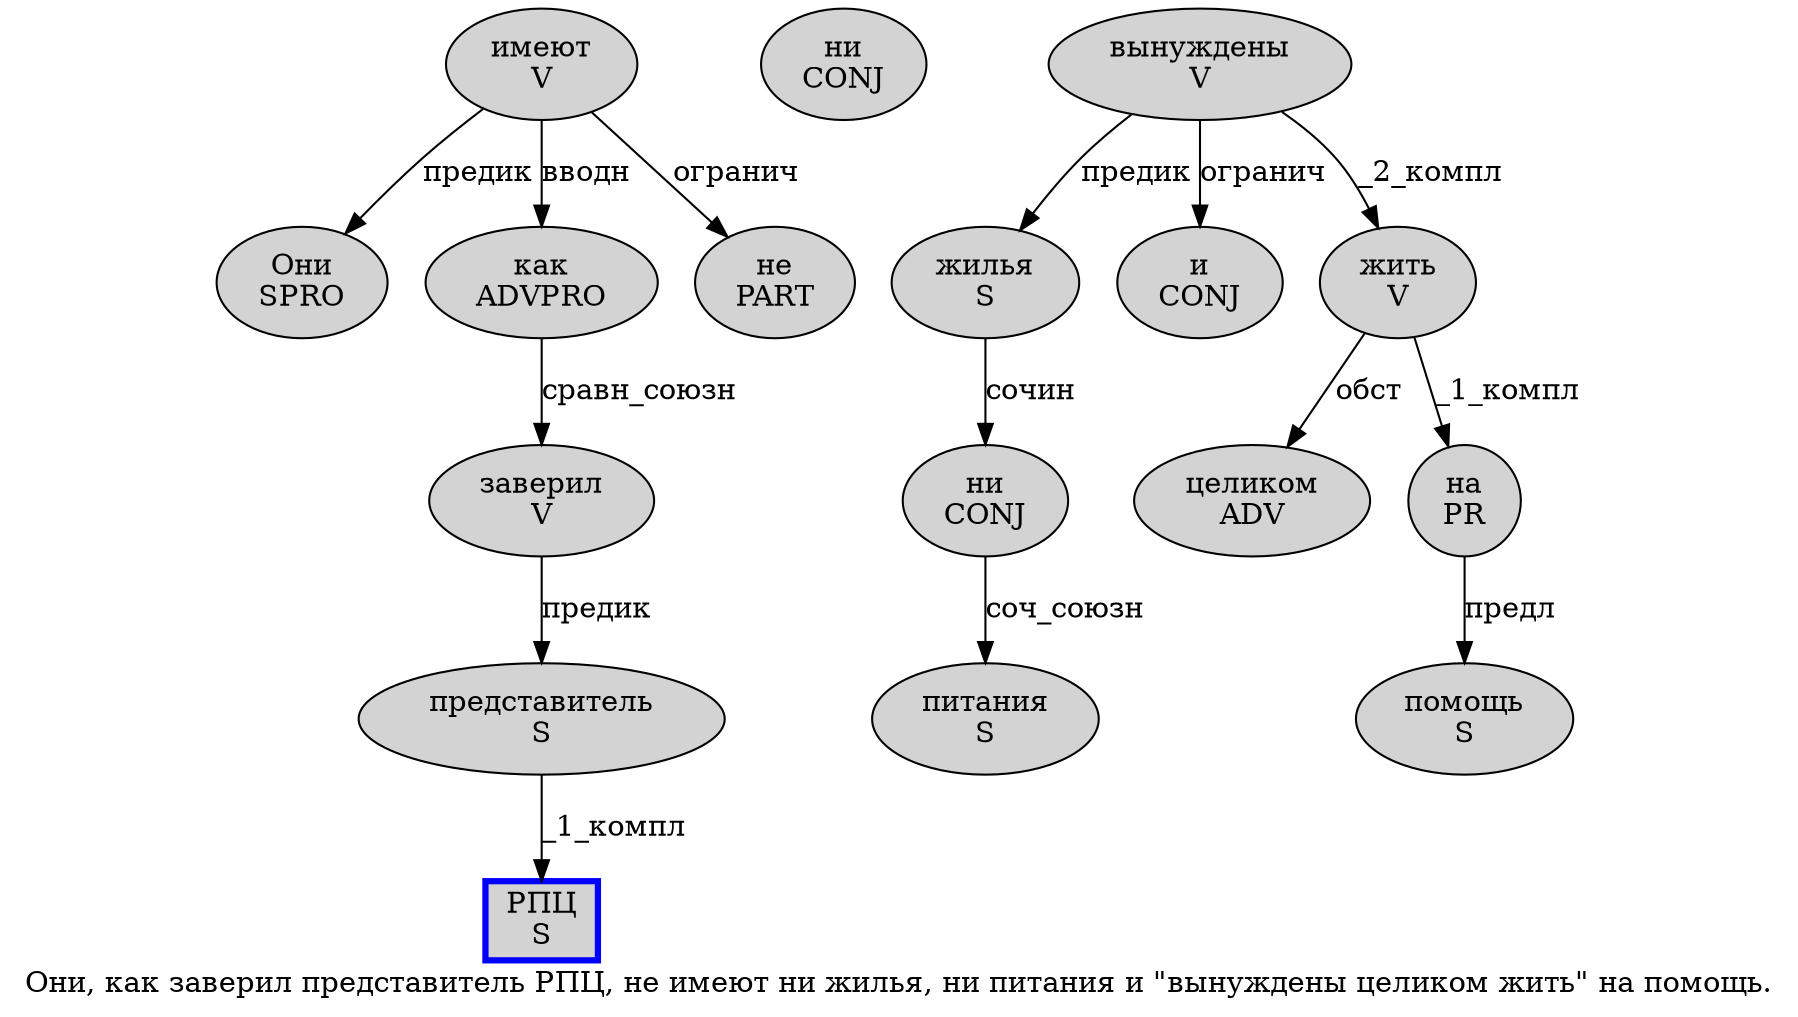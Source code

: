 digraph SENTENCE_704 {
	graph [label="Они, как заверил представитель РПЦ, не имеют ни жилья, ни питания и \"вынуждены целиком жить\" на помощь."]
	node [style=filled]
		0 [label="Они
SPRO" color="" fillcolor=lightgray penwidth=1 shape=ellipse]
		2 [label="как
ADVPRO" color="" fillcolor=lightgray penwidth=1 shape=ellipse]
		3 [label="заверил
V" color="" fillcolor=lightgray penwidth=1 shape=ellipse]
		4 [label="представитель
S" color="" fillcolor=lightgray penwidth=1 shape=ellipse]
		5 [label="РПЦ
S" color=blue fillcolor=lightgray penwidth=3 shape=box]
		7 [label="не
PART" color="" fillcolor=lightgray penwidth=1 shape=ellipse]
		8 [label="имеют
V" color="" fillcolor=lightgray penwidth=1 shape=ellipse]
		9 [label="ни
CONJ" color="" fillcolor=lightgray penwidth=1 shape=ellipse]
		10 [label="жилья
S" color="" fillcolor=lightgray penwidth=1 shape=ellipse]
		12 [label="ни
CONJ" color="" fillcolor=lightgray penwidth=1 shape=ellipse]
		13 [label="питания
S" color="" fillcolor=lightgray penwidth=1 shape=ellipse]
		14 [label="и
CONJ" color="" fillcolor=lightgray penwidth=1 shape=ellipse]
		16 [label="вынуждены
V" color="" fillcolor=lightgray penwidth=1 shape=ellipse]
		17 [label="целиком
ADV" color="" fillcolor=lightgray penwidth=1 shape=ellipse]
		18 [label="жить
V" color="" fillcolor=lightgray penwidth=1 shape=ellipse]
		20 [label="на
PR" color="" fillcolor=lightgray penwidth=1 shape=ellipse]
		21 [label="помощь
S" color="" fillcolor=lightgray penwidth=1 shape=ellipse]
			10 -> 12 [label="сочин"]
			2 -> 3 [label="сравн_союзн"]
			18 -> 17 [label="обст"]
			18 -> 20 [label="_1_компл"]
			3 -> 4 [label="предик"]
			12 -> 13 [label="соч_союзн"]
			8 -> 0 [label="предик"]
			8 -> 2 [label="вводн"]
			8 -> 7 [label="огранич"]
			16 -> 10 [label="предик"]
			16 -> 14 [label="огранич"]
			16 -> 18 [label="_2_компл"]
			4 -> 5 [label="_1_компл"]
			20 -> 21 [label="предл"]
}